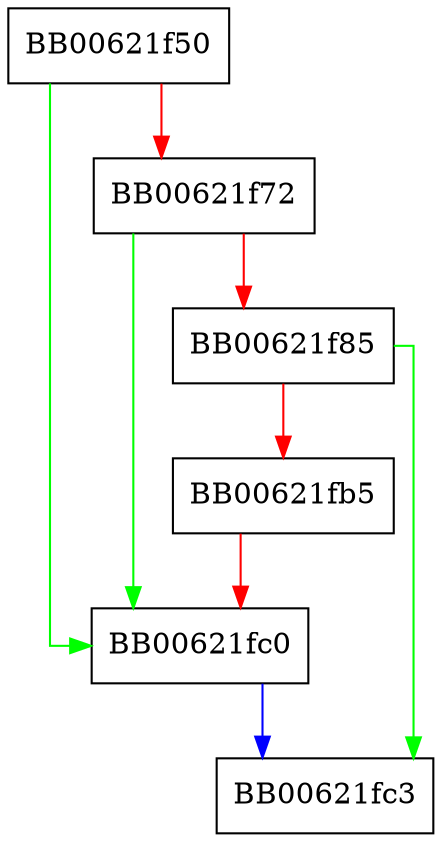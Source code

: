 digraph PKCS12_SAFEBAG_get1_cert_ex {
  node [shape="box"];
  graph [splines=ortho];
  BB00621f50 -> BB00621fc0 [color="green"];
  BB00621f50 -> BB00621f72 [color="red"];
  BB00621f72 -> BB00621fc0 [color="green"];
  BB00621f72 -> BB00621f85 [color="red"];
  BB00621f85 -> BB00621fc3 [color="green"];
  BB00621f85 -> BB00621fb5 [color="red"];
  BB00621fb5 -> BB00621fc0 [color="red"];
  BB00621fc0 -> BB00621fc3 [color="blue"];
}